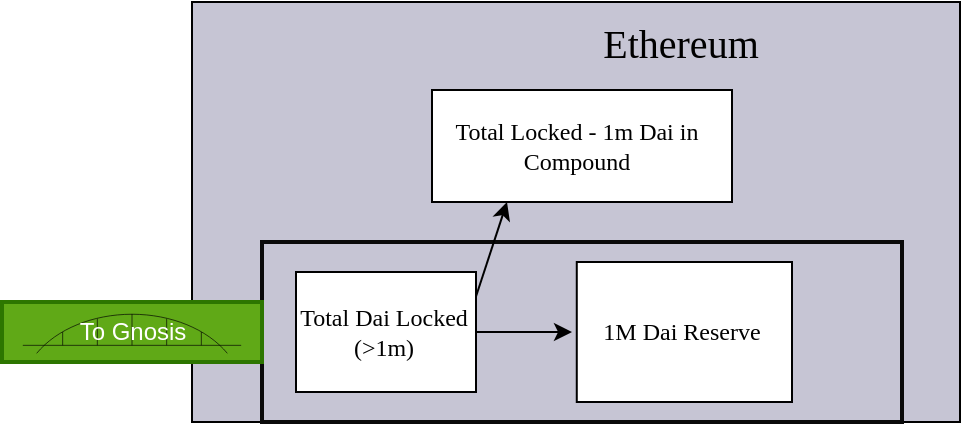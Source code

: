 <mxfile>
    <diagram id="bJ6w8_KXXNXvjhIi6CUn" name="Page-1">
        <mxGraphModel dx="2810" dy="1223" grid="1" gridSize="10" guides="1" tooltips="1" connect="1" arrows="1" fold="1" page="1" pageScale="1" pageWidth="850" pageHeight="1100" math="0" shadow="0">
            <root>
                <mxCell id="0"/>
                <mxCell id="1" parent="0"/>
                <mxCell id="4" value="" style="rounded=0;whiteSpace=wrap;html=1;fontFamily=Comic Sans MS;fontColor=none;noLabel=1;labelBackgroundColor=none;fillColor=#c6c5d4;" vertex="1" parent="1">
                    <mxGeometry x="80" y="140" width="384" height="210" as="geometry"/>
                </mxCell>
                <mxCell id="26" value="" style="rounded=0;whiteSpace=wrap;html=1;fontSize=12;fillColor=none;strokeWidth=2;strokeColor=#0A0A0A;" vertex="1" parent="1">
                    <mxGeometry x="115" y="260" width="320" height="90" as="geometry"/>
                </mxCell>
                <mxCell id="5" value="Ethereum" style="text;html=1;strokeColor=none;fillColor=none;align=center;verticalAlign=middle;whiteSpace=wrap;rounded=0;fontFamily=Comic Sans MS;fontSize=20;" vertex="1" parent="1">
                    <mxGeometry x="257" y="140" width="135" height="40" as="geometry"/>
                </mxCell>
                <mxCell id="29" style="edgeStyle=none;html=1;exitX=1;exitY=0.75;exitDx=0;exitDy=0;fontSize=12;" edge="1" parent="1" source="7" target="8">
                    <mxGeometry relative="1" as="geometry"/>
                </mxCell>
                <mxCell id="7" value="" style="rounded=0;whiteSpace=wrap;html=1;fontFamily=Comic Sans MS;" vertex="1" parent="1">
                    <mxGeometry x="200" y="184" width="150" height="56" as="geometry"/>
                </mxCell>
                <mxCell id="8" value="Total Locked - 1m Dai in Compound" style="text;html=1;strokeColor=none;fillColor=none;align=center;verticalAlign=middle;whiteSpace=wrap;rounded=0;fontFamily=Comic Sans MS;fontSize=12;" vertex="1" parent="1">
                    <mxGeometry x="209.5" y="194.25" width="125" height="35.5" as="geometry"/>
                </mxCell>
                <mxCell id="10" value="" style="group" vertex="1" connectable="0" parent="1">
                    <mxGeometry x="130" y="275" width="92" height="65" as="geometry"/>
                </mxCell>
                <mxCell id="11" value="" style="rounded=0;whiteSpace=wrap;html=1;fontFamily=Comic Sans MS;" vertex="1" parent="10">
                    <mxGeometry x="2" width="90" height="60" as="geometry"/>
                </mxCell>
                <mxCell id="12" value="Total Dai Locked (&amp;gt;1m)" style="text;html=1;strokeColor=none;fillColor=none;align=center;verticalAlign=middle;whiteSpace=wrap;rounded=0;fontFamily=Comic Sans MS;fontSize=12;" vertex="1" parent="10">
                    <mxGeometry y="12.25" width="92" height="35.5" as="geometry"/>
                </mxCell>
                <mxCell id="16" value="" style="group" vertex="1" connectable="0" parent="1">
                    <mxGeometry x="270" y="270" width="110" height="70" as="geometry"/>
                </mxCell>
                <mxCell id="17" value="" style="rounded=0;whiteSpace=wrap;html=1;fontFamily=Comic Sans MS;" vertex="1" parent="16">
                    <mxGeometry x="2.391" width="107.609" height="70" as="geometry"/>
                </mxCell>
                <mxCell id="18" value="1M Dai Reserve" style="text;html=1;strokeColor=none;fillColor=none;align=center;verticalAlign=middle;whiteSpace=wrap;rounded=0;fontFamily=Comic Sans MS;fontSize=12;" vertex="1" parent="16">
                    <mxGeometry y="14.292" width="110" height="41.417" as="geometry"/>
                </mxCell>
                <mxCell id="25" value="To Gnosis" style="strokeWidth=2;outlineConnect=0;dashed=0;align=center;html=1;fontSize=12;shape=mxgraph.eip.messaging_bridge;verticalLabelPosition=middle;verticalAlign=middle;fillColor=#60a917;fontColor=#ffffff;strokeColor=#2D7600;labelPosition=center;" vertex="1" parent="1">
                    <mxGeometry x="-15" y="290" width="130" height="30" as="geometry"/>
                </mxCell>
                <mxCell id="28" value="" style="endArrow=classic;html=1;fontSize=12;exitX=1;exitY=0.5;exitDx=0;exitDy=0;" edge="1" parent="1" source="12" target="18">
                    <mxGeometry width="50" height="50" relative="1" as="geometry">
                        <mxPoint x="400" y="650" as="sourcePoint"/>
                        <mxPoint x="450" y="600" as="targetPoint"/>
                    </mxGeometry>
                </mxCell>
                <mxCell id="33" value="" style="endArrow=classic;html=1;fontSize=12;entryX=0.25;entryY=1;entryDx=0;entryDy=0;exitX=1;exitY=0;exitDx=0;exitDy=0;" edge="1" parent="1" source="12" target="7">
                    <mxGeometry width="50" height="50" relative="1" as="geometry">
                        <mxPoint x="400" y="650" as="sourcePoint"/>
                        <mxPoint x="450" y="600" as="targetPoint"/>
                    </mxGeometry>
                </mxCell>
            </root>
        </mxGraphModel>
    </diagram>
</mxfile>